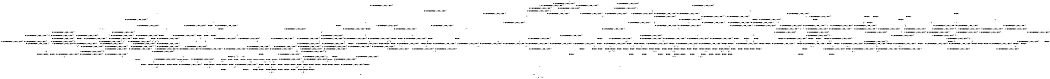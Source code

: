 digraph BCG {
size = "7, 10.5";
center = TRUE;
node [shape = circle];
0 [peripheries = 2];
0 -> 1 [label = "EX !0 !ATOMIC_EXCH_BRANCH (1, +1, TRUE, +1, 1, FALSE) !{}"];
0 -> 2 [label = "EX !2 !ATOMIC_EXCH_BRANCH (1, +1, TRUE, +0, 3, TRUE) !{}"];
0 -> 3 [label = "EX !1 !ATOMIC_EXCH_BRANCH (1, +0, TRUE, +0, 1, TRUE) !{}"];
0 -> 4 [label = "EX !0 !ATOMIC_EXCH_BRANCH (1, +1, TRUE, +1, 1, FALSE) !{}"];
0 -> 5 [label = "EX !2 !ATOMIC_EXCH_BRANCH (1, +1, TRUE, +0, 3, TRUE) !{}"];
0 -> 6 [label = "EX !1 !ATOMIC_EXCH_BRANCH (1, +0, TRUE, +0, 1, TRUE) !{}"];
1 -> 7 [label = "EX !2 !ATOMIC_EXCH_BRANCH (1, +1, TRUE, +0, 3, FALSE) !{}"];
2 -> 8 [label = "EX !0 !ATOMIC_EXCH_BRANCH (1, +1, TRUE, +1, 1, TRUE) !{}"];
3 -> 9 [label = "EX !0 !ATOMIC_EXCH_BRANCH (1, +1, TRUE, +1, 1, FALSE) !{}"];
4 -> 7 [label = "EX !2 !ATOMIC_EXCH_BRANCH (1, +1, TRUE, +0, 3, FALSE) !{}"];
4 -> 10 [label = "EX !1 !ATOMIC_EXCH_BRANCH (1, +0, TRUE, +0, 1, FALSE) !{}"];
4 -> 11 [label = "TERMINATE !0"];
4 -> 12 [label = "EX !2 !ATOMIC_EXCH_BRANCH (1, +1, TRUE, +0, 3, FALSE) !{}"];
4 -> 13 [label = "EX !1 !ATOMIC_EXCH_BRANCH (1, +0, TRUE, +0, 1, FALSE) !{}"];
4 -> 14 [label = "TERMINATE !0"];
5 -> 8 [label = "EX !0 !ATOMIC_EXCH_BRANCH (1, +1, TRUE, +1, 1, TRUE) !{}"];
5 -> 15 [label = "EX !1 !ATOMIC_EXCH_BRANCH (1, +0, TRUE, +0, 1, FALSE) !{}"];
5 -> 16 [label = "TERMINATE !2"];
5 -> 17 [label = "EX !0 !ATOMIC_EXCH_BRANCH (1, +1, TRUE, +1, 1, TRUE) !{}"];
5 -> 18 [label = "EX !1 !ATOMIC_EXCH_BRANCH (1, +0, TRUE, +0, 1, FALSE) !{}"];
5 -> 19 [label = "TERMINATE !2"];
6 -> 3 [label = "EX !1 !ATOMIC_EXCH_BRANCH (1, +0, TRUE, +0, 1, TRUE) !{}"];
6 -> 9 [label = "EX !0 !ATOMIC_EXCH_BRANCH (1, +1, TRUE, +1, 1, FALSE) !{}"];
6 -> 20 [label = "EX !2 !ATOMIC_EXCH_BRANCH (1, +1, TRUE, +0, 3, TRUE) !{}"];
6 -> 6 [label = "EX !1 !ATOMIC_EXCH_BRANCH (1, +0, TRUE, +0, 1, TRUE) !{}"];
6 -> 21 [label = "EX !0 !ATOMIC_EXCH_BRANCH (1, +1, TRUE, +1, 1, FALSE) !{}"];
6 -> 22 [label = "EX !2 !ATOMIC_EXCH_BRANCH (1, +1, TRUE, +0, 3, TRUE) !{}"];
7 -> 23 [label = "EX !2 !ATOMIC_EXCH_BRANCH (1, +0, FALSE, +1, 2, TRUE) !{}"];
8 -> 24 [label = "EX !1 !ATOMIC_EXCH_BRANCH (1, +0, TRUE, +0, 1, FALSE) !{}"];
9 -> 10 [label = "EX !1 !ATOMIC_EXCH_BRANCH (1, +0, TRUE, +0, 1, FALSE) !{}"];
10 -> 25 [label = "EX !2 !ATOMIC_EXCH_BRANCH (1, +1, TRUE, +0, 3, TRUE) !{}"];
11 -> 26 [label = "EX !2 !ATOMIC_EXCH_BRANCH (1, +1, TRUE, +0, 3, FALSE) !{}"];
12 -> 23 [label = "EX !2 !ATOMIC_EXCH_BRANCH (1, +0, FALSE, +1, 2, TRUE) !{}"];
12 -> 27 [label = "EX !1 !ATOMIC_EXCH_BRANCH (1, +0, TRUE, +0, 1, FALSE) !{}"];
12 -> 28 [label = "TERMINATE !0"];
12 -> 29 [label = "EX !2 !ATOMIC_EXCH_BRANCH (1, +0, FALSE, +1, 2, TRUE) !{}"];
12 -> 30 [label = "EX !1 !ATOMIC_EXCH_BRANCH (1, +0, TRUE, +0, 1, FALSE) !{}"];
12 -> 31 [label = "TERMINATE !0"];
13 -> 25 [label = "EX !2 !ATOMIC_EXCH_BRANCH (1, +1, TRUE, +0, 3, TRUE) !{}"];
13 -> 32 [label = "TERMINATE !0"];
13 -> 33 [label = "TERMINATE !1"];
13 -> 34 [label = "EX !2 !ATOMIC_EXCH_BRANCH (1, +1, TRUE, +0, 3, TRUE) !{}"];
13 -> 35 [label = "TERMINATE !0"];
13 -> 36 [label = "TERMINATE !1"];
14 -> 26 [label = "EX !2 !ATOMIC_EXCH_BRANCH (1, +1, TRUE, +0, 3, FALSE) !{}"];
14 -> 37 [label = "EX !1 !ATOMIC_EXCH_BRANCH (1, +0, TRUE, +0, 1, FALSE) !{}"];
14 -> 38 [label = "EX !2 !ATOMIC_EXCH_BRANCH (1, +1, TRUE, +0, 3, FALSE) !{}"];
14 -> 39 [label = "EX !1 !ATOMIC_EXCH_BRANCH (1, +0, TRUE, +0, 1, FALSE) !{}"];
15 -> 25 [label = "EX !0 !ATOMIC_EXCH_BRANCH (1, +1, TRUE, +1, 1, FALSE) !{}"];
16 -> 40 [label = "EX !0 !ATOMIC_EXCH_BRANCH (1, +1, TRUE, +1, 1, TRUE) !{}"];
17 -> 8 [label = "EX !0 !ATOMIC_EXCH_BRANCH (1, +1, TRUE, +1, 1, TRUE) !{}"];
17 -> 24 [label = "EX !1 !ATOMIC_EXCH_BRANCH (1, +0, TRUE, +0, 1, FALSE) !{}"];
17 -> 41 [label = "TERMINATE !2"];
17 -> 17 [label = "EX !0 !ATOMIC_EXCH_BRANCH (1, +1, TRUE, +1, 1, TRUE) !{}"];
17 -> 42 [label = "EX !1 !ATOMIC_EXCH_BRANCH (1, +0, TRUE, +0, 1, FALSE) !{}"];
17 -> 43 [label = "TERMINATE !2"];
18 -> 25 [label = "EX !0 !ATOMIC_EXCH_BRANCH (1, +1, TRUE, +1, 1, FALSE) !{}"];
18 -> 44 [label = "TERMINATE !2"];
18 -> 45 [label = "TERMINATE !1"];
18 -> 34 [label = "EX !0 !ATOMIC_EXCH_BRANCH (1, +1, TRUE, +1, 1, FALSE) !{}"];
18 -> 46 [label = "TERMINATE !2"];
18 -> 47 [label = "TERMINATE !1"];
19 -> 40 [label = "EX !0 !ATOMIC_EXCH_BRANCH (1, +1, TRUE, +1, 1, TRUE) !{}"];
19 -> 48 [label = "EX !1 !ATOMIC_EXCH_BRANCH (1, +0, TRUE, +0, 1, FALSE) !{}"];
19 -> 49 [label = "EX !0 !ATOMIC_EXCH_BRANCH (1, +1, TRUE, +1, 1, TRUE) !{}"];
19 -> 50 [label = "EX !1 !ATOMIC_EXCH_BRANCH (1, +0, TRUE, +0, 1, FALSE) !{}"];
20 -> 15 [label = "EX !1 !ATOMIC_EXCH_BRANCH (1, +0, TRUE, +0, 1, FALSE) !{}"];
21 -> 10 [label = "EX !1 !ATOMIC_EXCH_BRANCH (1, +0, TRUE, +0, 1, FALSE) !{}"];
21 -> 51 [label = "EX !2 !ATOMIC_EXCH_BRANCH (1, +1, TRUE, +0, 3, FALSE) !{}"];
21 -> 52 [label = "TERMINATE !0"];
21 -> 13 [label = "EX !1 !ATOMIC_EXCH_BRANCH (1, +0, TRUE, +0, 1, FALSE) !{}"];
21 -> 53 [label = "EX !2 !ATOMIC_EXCH_BRANCH (1, +1, TRUE, +0, 3, FALSE) !{}"];
21 -> 54 [label = "TERMINATE !0"];
22 -> 15 [label = "EX !1 !ATOMIC_EXCH_BRANCH (1, +0, TRUE, +0, 1, FALSE) !{}"];
22 -> 55 [label = "EX !0 !ATOMIC_EXCH_BRANCH (1, +1, TRUE, +1, 1, TRUE) !{}"];
22 -> 56 [label = "TERMINATE !2"];
22 -> 18 [label = "EX !1 !ATOMIC_EXCH_BRANCH (1, +0, TRUE, +0, 1, FALSE) !{}"];
22 -> 57 [label = "EX !0 !ATOMIC_EXCH_BRANCH (1, +1, TRUE, +1, 1, TRUE) !{}"];
22 -> 58 [label = "TERMINATE !2"];
23 -> 27 [label = "EX !1 !ATOMIC_EXCH_BRANCH (1, +0, TRUE, +0, 1, FALSE) !{}"];
24 -> 25 [label = "EX !0 !ATOMIC_EXCH_BRANCH (1, +1, TRUE, +1, 1, FALSE) !{}"];
25 -> 59 [label = "TERMINATE !0"];
26 -> 60 [label = "EX !2 !ATOMIC_EXCH_BRANCH (1, +0, FALSE, +1, 2, TRUE) !{}"];
27 -> 61 [label = "EX !2 !ATOMIC_EXCH_BRANCH (1, +0, FALSE, +1, 2, FALSE) !{}"];
28 -> 62 [label = "EX !1 !ATOMIC_EXCH_BRANCH (1, +0, TRUE, +0, 1, FALSE) !{}"];
29 -> 23 [label = "EX !2 !ATOMIC_EXCH_BRANCH (1, +0, FALSE, +1, 2, TRUE) !{}"];
29 -> 27 [label = "EX !1 !ATOMIC_EXCH_BRANCH (1, +0, TRUE, +0, 1, FALSE) !{}"];
29 -> 28 [label = "TERMINATE !0"];
29 -> 29 [label = "EX !2 !ATOMIC_EXCH_BRANCH (1, +0, FALSE, +1, 2, TRUE) !{}"];
29 -> 30 [label = "EX !1 !ATOMIC_EXCH_BRANCH (1, +0, TRUE, +0, 1, FALSE) !{}"];
29 -> 31 [label = "TERMINATE !0"];
30 -> 61 [label = "EX !2 !ATOMIC_EXCH_BRANCH (1, +0, FALSE, +1, 2, FALSE) !{}"];
30 -> 63 [label = "TERMINATE !0"];
30 -> 64 [label = "TERMINATE !1"];
30 -> 65 [label = "EX !2 !ATOMIC_EXCH_BRANCH (1, +0, FALSE, +1, 2, FALSE) !{}"];
30 -> 66 [label = "TERMINATE !0"];
30 -> 67 [label = "TERMINATE !1"];
31 -> 62 [label = "EX !1 !ATOMIC_EXCH_BRANCH (1, +0, TRUE, +0, 1, FALSE) !{}"];
31 -> 60 [label = "EX !2 !ATOMIC_EXCH_BRANCH (1, +0, FALSE, +1, 2, TRUE) !{}"];
31 -> 68 [label = "EX !1 !ATOMIC_EXCH_BRANCH (1, +0, TRUE, +0, 1, FALSE) !{}"];
31 -> 69 [label = "EX !2 !ATOMIC_EXCH_BRANCH (1, +0, FALSE, +1, 2, TRUE) !{}"];
32 -> 70 [label = "EX !2 !ATOMIC_EXCH_BRANCH (1, +1, TRUE, +0, 3, TRUE) !{}"];
33 -> 71 [label = "EX !2 !ATOMIC_EXCH_BRANCH (1, +1, TRUE, +0, 3, TRUE) !{}"];
34 -> 59 [label = "TERMINATE !0"];
34 -> 72 [label = "TERMINATE !2"];
34 -> 73 [label = "TERMINATE !1"];
34 -> 74 [label = "TERMINATE !0"];
34 -> 75 [label = "TERMINATE !2"];
34 -> 76 [label = "TERMINATE !1"];
35 -> 70 [label = "EX !2 !ATOMIC_EXCH_BRANCH (1, +1, TRUE, +0, 3, TRUE) !{}"];
35 -> 77 [label = "TERMINATE !1"];
35 -> 78 [label = "EX !2 !ATOMIC_EXCH_BRANCH (1, +1, TRUE, +0, 3, TRUE) !{}"];
35 -> 79 [label = "TERMINATE !1"];
36 -> 71 [label = "EX !2 !ATOMIC_EXCH_BRANCH (1, +1, TRUE, +0, 3, TRUE) !{}"];
36 -> 77 [label = "TERMINATE !0"];
36 -> 80 [label = "EX !2 !ATOMIC_EXCH_BRANCH (1, +1, TRUE, +0, 3, TRUE) !{}"];
36 -> 79 [label = "TERMINATE !0"];
37 -> 70 [label = "EX !2 !ATOMIC_EXCH_BRANCH (1, +1, TRUE, +0, 3, TRUE) !{}"];
38 -> 60 [label = "EX !2 !ATOMIC_EXCH_BRANCH (1, +0, FALSE, +1, 2, TRUE) !{}"];
38 -> 62 [label = "EX !1 !ATOMIC_EXCH_BRANCH (1, +0, TRUE, +0, 1, FALSE) !{}"];
38 -> 69 [label = "EX !2 !ATOMIC_EXCH_BRANCH (1, +0, FALSE, +1, 2, TRUE) !{}"];
38 -> 68 [label = "EX !1 !ATOMIC_EXCH_BRANCH (1, +0, TRUE, +0, 1, FALSE) !{}"];
39 -> 70 [label = "EX !2 !ATOMIC_EXCH_BRANCH (1, +1, TRUE, +0, 3, TRUE) !{}"];
39 -> 77 [label = "TERMINATE !1"];
39 -> 78 [label = "EX !2 !ATOMIC_EXCH_BRANCH (1, +1, TRUE, +0, 3, TRUE) !{}"];
39 -> 79 [label = "TERMINATE !1"];
40 -> 81 [label = "EX !1 !ATOMIC_EXCH_BRANCH (1, +0, TRUE, +0, 1, FALSE) !{}"];
41 -> 81 [label = "EX !1 !ATOMIC_EXCH_BRANCH (1, +0, TRUE, +0, 1, FALSE) !{}"];
42 -> 25 [label = "EX !0 !ATOMIC_EXCH_BRANCH (1, +1, TRUE, +1, 1, FALSE) !{}"];
42 -> 82 [label = "TERMINATE !2"];
42 -> 83 [label = "TERMINATE !1"];
42 -> 34 [label = "EX !0 !ATOMIC_EXCH_BRANCH (1, +1, TRUE, +1, 1, FALSE) !{}"];
42 -> 84 [label = "TERMINATE !2"];
42 -> 85 [label = "TERMINATE !1"];
43 -> 81 [label = "EX !1 !ATOMIC_EXCH_BRANCH (1, +0, TRUE, +0, 1, FALSE) !{}"];
43 -> 40 [label = "EX !0 !ATOMIC_EXCH_BRANCH (1, +1, TRUE, +1, 1, TRUE) !{}"];
43 -> 86 [label = "EX !1 !ATOMIC_EXCH_BRANCH (1, +0, TRUE, +0, 1, FALSE) !{}"];
43 -> 49 [label = "EX !0 !ATOMIC_EXCH_BRANCH (1, +1, TRUE, +1, 1, TRUE) !{}"];
44 -> 87 [label = "EX !0 !ATOMIC_EXCH_BRANCH (1, +1, TRUE, +1, 1, FALSE) !{}"];
45 -> 71 [label = "EX !0 !ATOMIC_EXCH_BRANCH (1, +1, TRUE, +1, 1, FALSE) !{}"];
46 -> 87 [label = "EX !0 !ATOMIC_EXCH_BRANCH (1, +1, TRUE, +1, 1, FALSE) !{}"];
46 -> 88 [label = "TERMINATE !1"];
46 -> 89 [label = "EX !0 !ATOMIC_EXCH_BRANCH (1, +1, TRUE, +1, 1, FALSE) !{}"];
46 -> 90 [label = "TERMINATE !1"];
47 -> 71 [label = "EX !0 !ATOMIC_EXCH_BRANCH (1, +1, TRUE, +1, 1, FALSE) !{}"];
47 -> 88 [label = "TERMINATE !2"];
47 -> 80 [label = "EX !0 !ATOMIC_EXCH_BRANCH (1, +1, TRUE, +1, 1, FALSE) !{}"];
47 -> 90 [label = "TERMINATE !2"];
48 -> 87 [label = "EX !0 !ATOMIC_EXCH_BRANCH (1, +1, TRUE, +1, 1, FALSE) !{}"];
49 -> 40 [label = "EX !0 !ATOMIC_EXCH_BRANCH (1, +1, TRUE, +1, 1, TRUE) !{}"];
49 -> 81 [label = "EX !1 !ATOMIC_EXCH_BRANCH (1, +0, TRUE, +0, 1, FALSE) !{}"];
49 -> 49 [label = "EX !0 !ATOMIC_EXCH_BRANCH (1, +1, TRUE, +1, 1, TRUE) !{}"];
49 -> 86 [label = "EX !1 !ATOMIC_EXCH_BRANCH (1, +0, TRUE, +0, 1, FALSE) !{}"];
50 -> 87 [label = "EX !0 !ATOMIC_EXCH_BRANCH (1, +1, TRUE, +1, 1, FALSE) !{}"];
50 -> 88 [label = "TERMINATE !1"];
50 -> 89 [label = "EX !0 !ATOMIC_EXCH_BRANCH (1, +1, TRUE, +1, 1, FALSE) !{}"];
50 -> 90 [label = "TERMINATE !1"];
51 -> 27 [label = "EX !1 !ATOMIC_EXCH_BRANCH (1, +0, TRUE, +0, 1, FALSE) !{}"];
52 -> 91 [label = "EX !2 !ATOMIC_EXCH_BRANCH (1, +1, TRUE, +0, 3, FALSE) !{}"];
53 -> 27 [label = "EX !1 !ATOMIC_EXCH_BRANCH (1, +0, TRUE, +0, 1, FALSE) !{}"];
53 -> 92 [label = "EX !2 !ATOMIC_EXCH_BRANCH (1, +0, FALSE, +1, 2, TRUE) !{}"];
53 -> 93 [label = "TERMINATE !0"];
53 -> 30 [label = "EX !1 !ATOMIC_EXCH_BRANCH (1, +0, TRUE, +0, 1, FALSE) !{}"];
53 -> 94 [label = "EX !2 !ATOMIC_EXCH_BRANCH (1, +0, FALSE, +1, 2, TRUE) !{}"];
53 -> 95 [label = "TERMINATE !0"];
54 -> 91 [label = "EX !2 !ATOMIC_EXCH_BRANCH (1, +1, TRUE, +0, 3, FALSE) !{}"];
54 -> 37 [label = "EX !1 !ATOMIC_EXCH_BRANCH (1, +0, TRUE, +0, 1, FALSE) !{}"];
54 -> 96 [label = "EX !2 !ATOMIC_EXCH_BRANCH (1, +1, TRUE, +0, 3, FALSE) !{}"];
54 -> 39 [label = "EX !1 !ATOMIC_EXCH_BRANCH (1, +0, TRUE, +0, 1, FALSE) !{}"];
55 -> 24 [label = "EX !1 !ATOMIC_EXCH_BRANCH (1, +0, TRUE, +0, 1, FALSE) !{}"];
56 -> 97 [label = "EX !0 !ATOMIC_EXCH_BRANCH (1, +1, TRUE, +1, 1, TRUE) !{}"];
57 -> 55 [label = "EX !0 !ATOMIC_EXCH_BRANCH (1, +1, TRUE, +1, 1, TRUE) !{}"];
57 -> 24 [label = "EX !1 !ATOMIC_EXCH_BRANCH (1, +0, TRUE, +0, 1, FALSE) !{}"];
57 -> 98 [label = "TERMINATE !2"];
57 -> 57 [label = "EX !0 !ATOMIC_EXCH_BRANCH (1, +1, TRUE, +1, 1, TRUE) !{}"];
57 -> 42 [label = "EX !1 !ATOMIC_EXCH_BRANCH (1, +0, TRUE, +0, 1, FALSE) !{}"];
57 -> 99 [label = "TERMINATE !2"];
58 -> 97 [label = "EX !0 !ATOMIC_EXCH_BRANCH (1, +1, TRUE, +1, 1, TRUE) !{}"];
58 -> 48 [label = "EX !1 !ATOMIC_EXCH_BRANCH (1, +0, TRUE, +0, 1, FALSE) !{}"];
58 -> 100 [label = "EX !0 !ATOMIC_EXCH_BRANCH (1, +1, TRUE, +1, 1, TRUE) !{}"];
58 -> 50 [label = "EX !1 !ATOMIC_EXCH_BRANCH (1, +0, TRUE, +0, 1, FALSE) !{}"];
59 -> 101 [label = "TERMINATE !2"];
60 -> 62 [label = "EX !1 !ATOMIC_EXCH_BRANCH (1, +0, TRUE, +0, 1, FALSE) !{}"];
61 -> 102 [label = "TERMINATE !0"];
62 -> 103 [label = "EX !2 !ATOMIC_EXCH_BRANCH (1, +0, FALSE, +1, 2, FALSE) !{}"];
63 -> 104 [label = "TERMINATE !1"];
64 -> 104 [label = "TERMINATE !0"];
65 -> 102 [label = "TERMINATE !0"];
65 -> 105 [label = "TERMINATE !2"];
65 -> 106 [label = "TERMINATE !1"];
65 -> 107 [label = "TERMINATE !0"];
65 -> 108 [label = "TERMINATE !2"];
65 -> 109 [label = "TERMINATE !1"];
66 -> 104 [label = "TERMINATE !1"];
66 -> 103 [label = "EX !2 !ATOMIC_EXCH_BRANCH (1, +0, FALSE, +1, 2, FALSE) !{}"];
66 -> 110 [label = "TERMINATE !1"];
66 -> 111 [label = "EX !2 !ATOMIC_EXCH_BRANCH (1, +0, FALSE, +1, 2, FALSE) !{}"];
67 -> 104 [label = "TERMINATE !0"];
67 -> 112 [label = "EX !2 !ATOMIC_EXCH_BRANCH (1, +0, FALSE, +1, 2, FALSE) !{}"];
67 -> 110 [label = "TERMINATE !0"];
67 -> 113 [label = "EX !2 !ATOMIC_EXCH_BRANCH (1, +0, FALSE, +1, 2, FALSE) !{}"];
68 -> 103 [label = "EX !2 !ATOMIC_EXCH_BRANCH (1, +0, FALSE, +1, 2, FALSE) !{}"];
68 -> 104 [label = "TERMINATE !1"];
68 -> 111 [label = "EX !2 !ATOMIC_EXCH_BRANCH (1, +0, FALSE, +1, 2, FALSE) !{}"];
68 -> 110 [label = "TERMINATE !1"];
69 -> 60 [label = "EX !2 !ATOMIC_EXCH_BRANCH (1, +0, FALSE, +1, 2, TRUE) !{}"];
69 -> 62 [label = "EX !1 !ATOMIC_EXCH_BRANCH (1, +0, TRUE, +0, 1, FALSE) !{}"];
69 -> 69 [label = "EX !2 !ATOMIC_EXCH_BRANCH (1, +0, FALSE, +1, 2, TRUE) !{}"];
69 -> 68 [label = "EX !1 !ATOMIC_EXCH_BRANCH (1, +0, TRUE, +0, 1, FALSE) !{}"];
70 -> 101 [label = "TERMINATE !2"];
71 -> 114 [label = "TERMINATE !0"];
72 -> 101 [label = "TERMINATE !0"];
73 -> 114 [label = "TERMINATE !0"];
74 -> 101 [label = "TERMINATE !2"];
74 -> 114 [label = "TERMINATE !1"];
74 -> 115 [label = "TERMINATE !2"];
74 -> 116 [label = "TERMINATE !1"];
75 -> 101 [label = "TERMINATE !0"];
75 -> 117 [label = "TERMINATE !1"];
75 -> 115 [label = "TERMINATE !0"];
75 -> 118 [label = "TERMINATE !1"];
76 -> 114 [label = "TERMINATE !0"];
76 -> 117 [label = "TERMINATE !2"];
76 -> 116 [label = "TERMINATE !0"];
76 -> 118 [label = "TERMINATE !2"];
77 -> 119 [label = "EX !2 !ATOMIC_EXCH_BRANCH (1, +1, TRUE, +0, 3, TRUE) !{}"];
78 -> 101 [label = "TERMINATE !2"];
78 -> 114 [label = "TERMINATE !1"];
78 -> 115 [label = "TERMINATE !2"];
78 -> 116 [label = "TERMINATE !1"];
79 -> 119 [label = "EX !2 !ATOMIC_EXCH_BRANCH (1, +1, TRUE, +0, 3, TRUE) !{}"];
79 -> 120 [label = "EX !2 !ATOMIC_EXCH_BRANCH (1, +1, TRUE, +0, 3, TRUE) !{}"];
80 -> 114 [label = "TERMINATE !0"];
80 -> 117 [label = "TERMINATE !2"];
80 -> 116 [label = "TERMINATE !0"];
80 -> 118 [label = "TERMINATE !2"];
81 -> 87 [label = "EX !0 !ATOMIC_EXCH_BRANCH (1, +1, TRUE, +1, 1, FALSE) !{}"];
82 -> 121 [label = "TERMINATE !1"];
83 -> 121 [label = "TERMINATE !2"];
84 -> 121 [label = "TERMINATE !1"];
84 -> 87 [label = "EX !0 !ATOMIC_EXCH_BRANCH (1, +1, TRUE, +1, 1, FALSE) !{}"];
84 -> 122 [label = "TERMINATE !1"];
84 -> 89 [label = "EX !0 !ATOMIC_EXCH_BRANCH (1, +1, TRUE, +1, 1, FALSE) !{}"];
85 -> 121 [label = "TERMINATE !2"];
85 -> 71 [label = "EX !0 !ATOMIC_EXCH_BRANCH (1, +1, TRUE, +1, 1, FALSE) !{}"];
85 -> 122 [label = "TERMINATE !2"];
85 -> 80 [label = "EX !0 !ATOMIC_EXCH_BRANCH (1, +1, TRUE, +1, 1, FALSE) !{}"];
86 -> 87 [label = "EX !0 !ATOMIC_EXCH_BRANCH (1, +1, TRUE, +1, 1, FALSE) !{}"];
86 -> 121 [label = "TERMINATE !1"];
86 -> 89 [label = "EX !0 !ATOMIC_EXCH_BRANCH (1, +1, TRUE, +1, 1, FALSE) !{}"];
86 -> 122 [label = "TERMINATE !1"];
87 -> 101 [label = "TERMINATE !0"];
88 -> 123 [label = "EX !0 !ATOMIC_EXCH_BRANCH (1, +1, TRUE, +1, 1, FALSE) !{}"];
89 -> 101 [label = "TERMINATE !0"];
89 -> 117 [label = "TERMINATE !1"];
89 -> 115 [label = "TERMINATE !0"];
89 -> 118 [label = "TERMINATE !1"];
90 -> 123 [label = "EX !0 !ATOMIC_EXCH_BRANCH (1, +1, TRUE, +1, 1, FALSE) !{}"];
90 -> 124 [label = "EX !0 !ATOMIC_EXCH_BRANCH (1, +1, TRUE, +1, 1, FALSE) !{}"];
91 -> 62 [label = "EX !1 !ATOMIC_EXCH_BRANCH (1, +0, TRUE, +0, 1, FALSE) !{}"];
92 -> 27 [label = "EX !1 !ATOMIC_EXCH_BRANCH (1, +0, TRUE, +0, 1, FALSE) !{}"];
93 -> 62 [label = "EX !1 !ATOMIC_EXCH_BRANCH (1, +0, TRUE, +0, 1, FALSE) !{}"];
94 -> 27 [label = "EX !1 !ATOMIC_EXCH_BRANCH (1, +0, TRUE, +0, 1, FALSE) !{}"];
94 -> 92 [label = "EX !2 !ATOMIC_EXCH_BRANCH (1, +0, FALSE, +1, 2, TRUE) !{}"];
94 -> 93 [label = "TERMINATE !0"];
94 -> 30 [label = "EX !1 !ATOMIC_EXCH_BRANCH (1, +0, TRUE, +0, 1, FALSE) !{}"];
94 -> 94 [label = "EX !2 !ATOMIC_EXCH_BRANCH (1, +0, FALSE, +1, 2, TRUE) !{}"];
94 -> 95 [label = "TERMINATE !0"];
95 -> 62 [label = "EX !1 !ATOMIC_EXCH_BRANCH (1, +0, TRUE, +0, 1, FALSE) !{}"];
95 -> 125 [label = "EX !2 !ATOMIC_EXCH_BRANCH (1, +0, FALSE, +1, 2, TRUE) !{}"];
95 -> 68 [label = "EX !1 !ATOMIC_EXCH_BRANCH (1, +0, TRUE, +0, 1, FALSE) !{}"];
95 -> 126 [label = "EX !2 !ATOMIC_EXCH_BRANCH (1, +0, FALSE, +1, 2, TRUE) !{}"];
96 -> 62 [label = "EX !1 !ATOMIC_EXCH_BRANCH (1, +0, TRUE, +0, 1, FALSE) !{}"];
96 -> 125 [label = "EX !2 !ATOMIC_EXCH_BRANCH (1, +0, FALSE, +1, 2, TRUE) !{}"];
96 -> 68 [label = "EX !1 !ATOMIC_EXCH_BRANCH (1, +0, TRUE, +0, 1, FALSE) !{}"];
96 -> 126 [label = "EX !2 !ATOMIC_EXCH_BRANCH (1, +0, FALSE, +1, 2, TRUE) !{}"];
97 -> 81 [label = "EX !1 !ATOMIC_EXCH_BRANCH (1, +0, TRUE, +0, 1, FALSE) !{}"];
98 -> 97 [label = "EX !0 !ATOMIC_EXCH_BRANCH (1, +1, TRUE, +1, 1, TRUE) !{}"];
99 -> 97 [label = "EX !0 !ATOMIC_EXCH_BRANCH (1, +1, TRUE, +1, 1, TRUE) !{}"];
99 -> 81 [label = "EX !1 !ATOMIC_EXCH_BRANCH (1, +0, TRUE, +0, 1, FALSE) !{}"];
99 -> 100 [label = "EX !0 !ATOMIC_EXCH_BRANCH (1, +1, TRUE, +1, 1, TRUE) !{}"];
99 -> 86 [label = "EX !1 !ATOMIC_EXCH_BRANCH (1, +0, TRUE, +0, 1, FALSE) !{}"];
100 -> 97 [label = "EX !0 !ATOMIC_EXCH_BRANCH (1, +1, TRUE, +1, 1, TRUE) !{}"];
100 -> 81 [label = "EX !1 !ATOMIC_EXCH_BRANCH (1, +0, TRUE, +0, 1, FALSE) !{}"];
100 -> 100 [label = "EX !0 !ATOMIC_EXCH_BRANCH (1, +1, TRUE, +1, 1, TRUE) !{}"];
100 -> 86 [label = "EX !1 !ATOMIC_EXCH_BRANCH (1, +0, TRUE, +0, 1, FALSE) !{}"];
101 -> 127 [label = "TERMINATE !1"];
102 -> 128 [label = "TERMINATE !2"];
103 -> 128 [label = "TERMINATE !2"];
104 -> 129 [label = "EX !2 !ATOMIC_EXCH_BRANCH (1, +0, FALSE, +1, 2, FALSE) !{}"];
105 -> 128 [label = "TERMINATE !0"];
106 -> 130 [label = "TERMINATE !0"];
107 -> 128 [label = "TERMINATE !2"];
107 -> 130 [label = "TERMINATE !1"];
107 -> 131 [label = "TERMINATE !2"];
107 -> 132 [label = "TERMINATE !1"];
108 -> 128 [label = "TERMINATE !0"];
108 -> 133 [label = "TERMINATE !1"];
108 -> 131 [label = "TERMINATE !0"];
108 -> 134 [label = "TERMINATE !1"];
109 -> 130 [label = "TERMINATE !0"];
109 -> 133 [label = "TERMINATE !2"];
109 -> 132 [label = "TERMINATE !0"];
109 -> 134 [label = "TERMINATE !2"];
110 -> 129 [label = "EX !2 !ATOMIC_EXCH_BRANCH (1, +0, FALSE, +1, 2, FALSE) !{}"];
110 -> 135 [label = "EX !2 !ATOMIC_EXCH_BRANCH (1, +0, FALSE, +1, 2, FALSE) !{}"];
111 -> 128 [label = "TERMINATE !2"];
111 -> 130 [label = "TERMINATE !1"];
111 -> 131 [label = "TERMINATE !2"];
111 -> 132 [label = "TERMINATE !1"];
112 -> 130 [label = "TERMINATE !0"];
113 -> 130 [label = "TERMINATE !0"];
113 -> 133 [label = "TERMINATE !2"];
113 -> 132 [label = "TERMINATE !0"];
113 -> 134 [label = "TERMINATE !2"];
114 -> 127 [label = "TERMINATE !2"];
115 -> 127 [label = "TERMINATE !1"];
115 -> 136 [label = "TERMINATE !1"];
116 -> 127 [label = "TERMINATE !2"];
116 -> 136 [label = "TERMINATE !2"];
117 -> 127 [label = "TERMINATE !0"];
118 -> 127 [label = "TERMINATE !0"];
118 -> 136 [label = "TERMINATE !0"];
119 -> 127 [label = "TERMINATE !2"];
120 -> 127 [label = "TERMINATE !2"];
120 -> 136 [label = "TERMINATE !2"];
121 -> 123 [label = "EX !0 !ATOMIC_EXCH_BRANCH (1, +1, TRUE, +1, 1, FALSE) !{}"];
122 -> 123 [label = "EX !0 !ATOMIC_EXCH_BRANCH (1, +1, TRUE, +1, 1, FALSE) !{}"];
122 -> 124 [label = "EX !0 !ATOMIC_EXCH_BRANCH (1, +1, TRUE, +1, 1, FALSE) !{}"];
123 -> 127 [label = "TERMINATE !0"];
124 -> 127 [label = "TERMINATE !0"];
124 -> 136 [label = "TERMINATE !0"];
125 -> 62 [label = "EX !1 !ATOMIC_EXCH_BRANCH (1, +0, TRUE, +0, 1, FALSE) !{}"];
126 -> 62 [label = "EX !1 !ATOMIC_EXCH_BRANCH (1, +0, TRUE, +0, 1, FALSE) !{}"];
126 -> 125 [label = "EX !2 !ATOMIC_EXCH_BRANCH (1, +0, FALSE, +1, 2, TRUE) !{}"];
126 -> 68 [label = "EX !1 !ATOMIC_EXCH_BRANCH (1, +0, TRUE, +0, 1, FALSE) !{}"];
126 -> 126 [label = "EX !2 !ATOMIC_EXCH_BRANCH (1, +0, FALSE, +1, 2, TRUE) !{}"];
127 -> 137 [label = "exit"];
128 -> 138 [label = "TERMINATE !1"];
129 -> 138 [label = "TERMINATE !2"];
130 -> 138 [label = "TERMINATE !2"];
131 -> 138 [label = "TERMINATE !1"];
131 -> 139 [label = "TERMINATE !1"];
132 -> 138 [label = "TERMINATE !2"];
132 -> 139 [label = "TERMINATE !2"];
133 -> 138 [label = "TERMINATE !0"];
134 -> 138 [label = "TERMINATE !0"];
134 -> 139 [label = "TERMINATE !0"];
135 -> 138 [label = "TERMINATE !2"];
135 -> 139 [label = "TERMINATE !2"];
136 -> 140 [label = "exit"];
138 -> 137 [label = "exit"];
139 -> 140 [label = "exit"];
}
